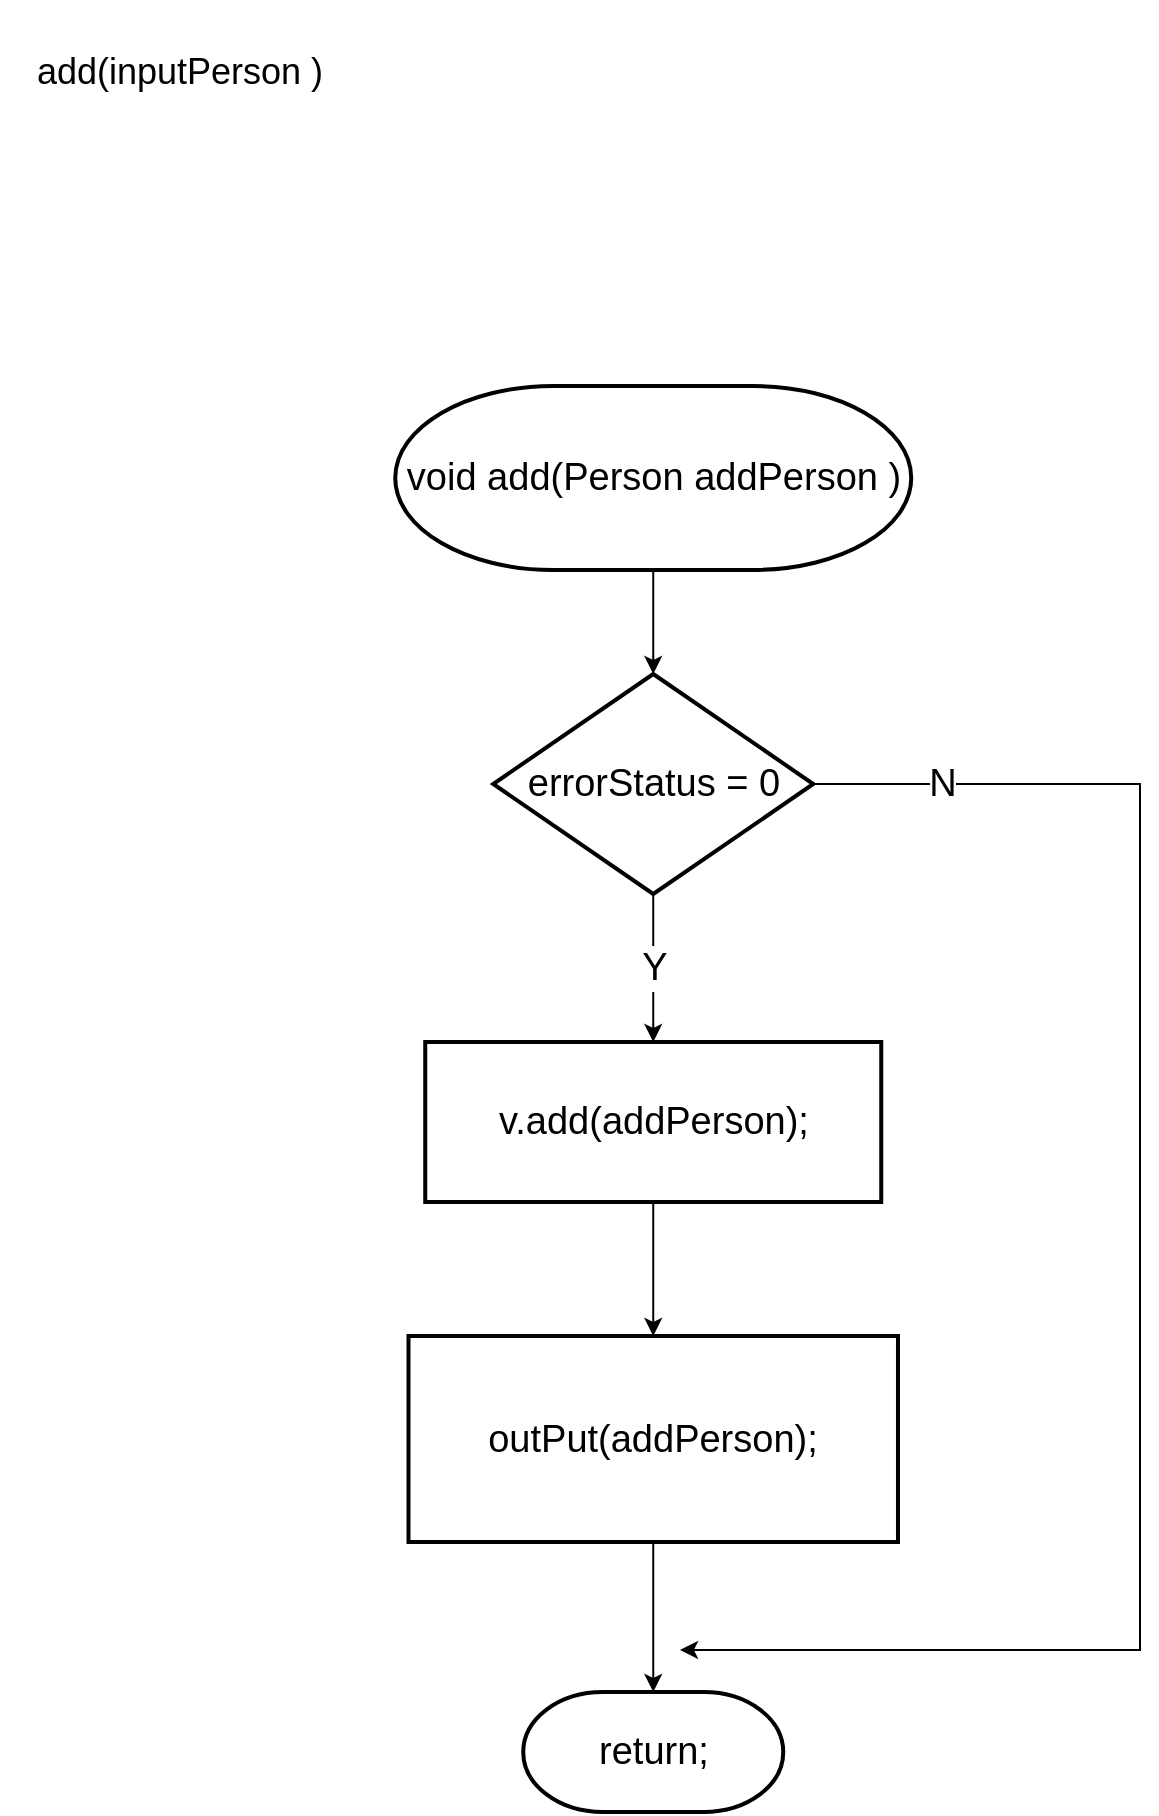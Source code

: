 <mxfile version="14.4.8" type="github">
  <diagram id="C5RBs43oDa-KdzZeNtuy" name="Page-1">
    <mxGraphModel dx="2370" dy="1323" grid="0" gridSize="10" guides="1" tooltips="1" connect="1" arrows="1" fold="1" page="1" pageScale="1" pageWidth="827" pageHeight="1169" math="0" shadow="0">
      <root>
        <mxCell id="WIyWlLk6GJQsqaUBKTNV-0" />
        <mxCell id="WIyWlLk6GJQsqaUBKTNV-1" parent="WIyWlLk6GJQsqaUBKTNV-0" />
        <mxCell id="reitDFusQjgnBDLwJrl5-3" value="" style="edgeStyle=orthogonalEdgeStyle;rounded=0;orthogonalLoop=1;jettySize=auto;html=1;fontSize=19;" edge="1" parent="WIyWlLk6GJQsqaUBKTNV-1" source="MIVhKUlmY33OTzhxlFlY-0" target="reitDFusQjgnBDLwJrl5-0">
          <mxGeometry relative="1" as="geometry" />
        </mxCell>
        <mxCell id="MIVhKUlmY33OTzhxlFlY-0" value="&lt;span style=&quot;text-align: left; font-size: 19px;&quot;&gt;void add(Person addPerson )&lt;/span&gt;" style="strokeWidth=2;html=1;shape=mxgraph.flowchart.terminator;whiteSpace=wrap;fontSize=19;" parent="WIyWlLk6GJQsqaUBKTNV-1" vertex="1">
          <mxGeometry x="265.62" y="248" width="258" height="92" as="geometry" />
        </mxCell>
        <mxCell id="MIVhKUlmY33OTzhxlFlY-14" value="return;" style="strokeWidth=2;html=1;shape=mxgraph.flowchart.terminator;whiteSpace=wrap;fontSize=19;" parent="WIyWlLk6GJQsqaUBKTNV-1" vertex="1">
          <mxGeometry x="329.62" y="901" width="130" height="60" as="geometry" />
        </mxCell>
        <mxCell id="MIVhKUlmY33OTzhxlFlY-17" style="edgeStyle=orthogonalEdgeStyle;rounded=0;orthogonalLoop=1;jettySize=auto;html=1;exitX=0.5;exitY=1;exitDx=0;exitDy=0;entryX=0.5;entryY=0;entryDx=0;entryDy=0;entryPerimeter=0;fontSize=19;" parent="WIyWlLk6GJQsqaUBKTNV-1" source="MIVhKUlmY33OTzhxlFlY-15" target="MIVhKUlmY33OTzhxlFlY-14" edge="1">
          <mxGeometry relative="1" as="geometry">
            <mxPoint x="416.26" y="883" as="targetPoint" />
          </mxGeometry>
        </mxCell>
        <mxCell id="MIVhKUlmY33OTzhxlFlY-15" value="outPut(addPerson);" style="rounded=1;whiteSpace=wrap;html=1;absoluteArcSize=1;arcSize=0;strokeWidth=2;fontSize=19;" parent="WIyWlLk6GJQsqaUBKTNV-1" vertex="1">
          <mxGeometry x="272.25" y="723" width="244.74" height="103" as="geometry" />
        </mxCell>
        <mxCell id="3ypU410p7wPXYqtJwQ9o-28" style="edgeStyle=orthogonalEdgeStyle;rounded=0;orthogonalLoop=1;jettySize=auto;html=1;entryX=0.5;entryY=0;entryDx=0;entryDy=0;fontSize=19;" parent="WIyWlLk6GJQsqaUBKTNV-1" source="3ypU410p7wPXYqtJwQ9o-3" target="MIVhKUlmY33OTzhxlFlY-15" edge="1">
          <mxGeometry relative="1" as="geometry" />
        </mxCell>
        <mxCell id="3ypU410p7wPXYqtJwQ9o-3" value="&lt;p style=&quot;line-height: 140%; font-size: 19px;&quot;&gt;&lt;span style=&quot;font-size: 19px;&quot;&gt;v.add(&lt;/span&gt;&lt;span style=&quot;font-family: helvetica; font-size: 19px;&quot;&gt;addPerson&lt;/span&gt;&lt;span style=&quot;font-size: 19px;&quot;&gt;);&lt;/span&gt;&lt;br style=&quot;font-size: 19px;&quot;&gt;&lt;/p&gt;" style="rounded=1;whiteSpace=wrap;html=1;absoluteArcSize=1;arcSize=0;strokeWidth=2;align=center;fontSize=19;" parent="WIyWlLk6GJQsqaUBKTNV-1" vertex="1">
          <mxGeometry x="280.62" y="576" width="228" height="80" as="geometry" />
        </mxCell>
        <mxCell id="3ypU410p7wPXYqtJwQ9o-29" value="&amp;nbsp;&lt;br style=&quot;font-size: 18px;&quot;&gt;add(&lt;span style=&quot;font-size: 18px;&quot;&gt;inputPerson&amp;nbsp;&lt;/span&gt;)" style="text;html=1;strokeColor=none;fillColor=none;align=center;verticalAlign=middle;whiteSpace=wrap;rounded=0;fontSize=18;" parent="WIyWlLk6GJQsqaUBKTNV-1" vertex="1">
          <mxGeometry x="68" y="55" width="180" height="50" as="geometry" />
        </mxCell>
        <mxCell id="reitDFusQjgnBDLwJrl5-1" value="Y" style="edgeStyle=orthogonalEdgeStyle;rounded=0;orthogonalLoop=1;jettySize=auto;html=1;entryX=0.5;entryY=0;entryDx=0;entryDy=0;fontSize=19;exitX=0.5;exitY=1;exitDx=0;exitDy=0;exitPerimeter=0;" edge="1" parent="WIyWlLk6GJQsqaUBKTNV-1" source="reitDFusQjgnBDLwJrl5-0" target="3ypU410p7wPXYqtJwQ9o-3">
          <mxGeometry relative="1" as="geometry">
            <mxPoint x="449.687" y="645" as="sourcePoint" />
          </mxGeometry>
        </mxCell>
        <mxCell id="reitDFusQjgnBDLwJrl5-2" value="N" style="edgeStyle=orthogonalEdgeStyle;rounded=0;orthogonalLoop=1;jettySize=auto;html=1;exitX=1;exitY=0.5;exitDx=0;exitDy=0;exitPerimeter=0;fontSize=19;" edge="1" parent="WIyWlLk6GJQsqaUBKTNV-1" source="reitDFusQjgnBDLwJrl5-0">
          <mxGeometry x="-0.845" relative="1" as="geometry">
            <mxPoint x="408" y="880" as="targetPoint" />
            <Array as="points">
              <mxPoint x="638" y="447" />
              <mxPoint x="638" y="880" />
            </Array>
            <mxPoint as="offset" />
          </mxGeometry>
        </mxCell>
        <mxCell id="reitDFusQjgnBDLwJrl5-0" value="errorStatus = 0" style="strokeWidth=2;html=1;shape=mxgraph.flowchart.decision;whiteSpace=wrap;fontSize=19;" vertex="1" parent="WIyWlLk6GJQsqaUBKTNV-1">
          <mxGeometry x="314.62" y="392" width="160" height="110" as="geometry" />
        </mxCell>
      </root>
    </mxGraphModel>
  </diagram>
</mxfile>
